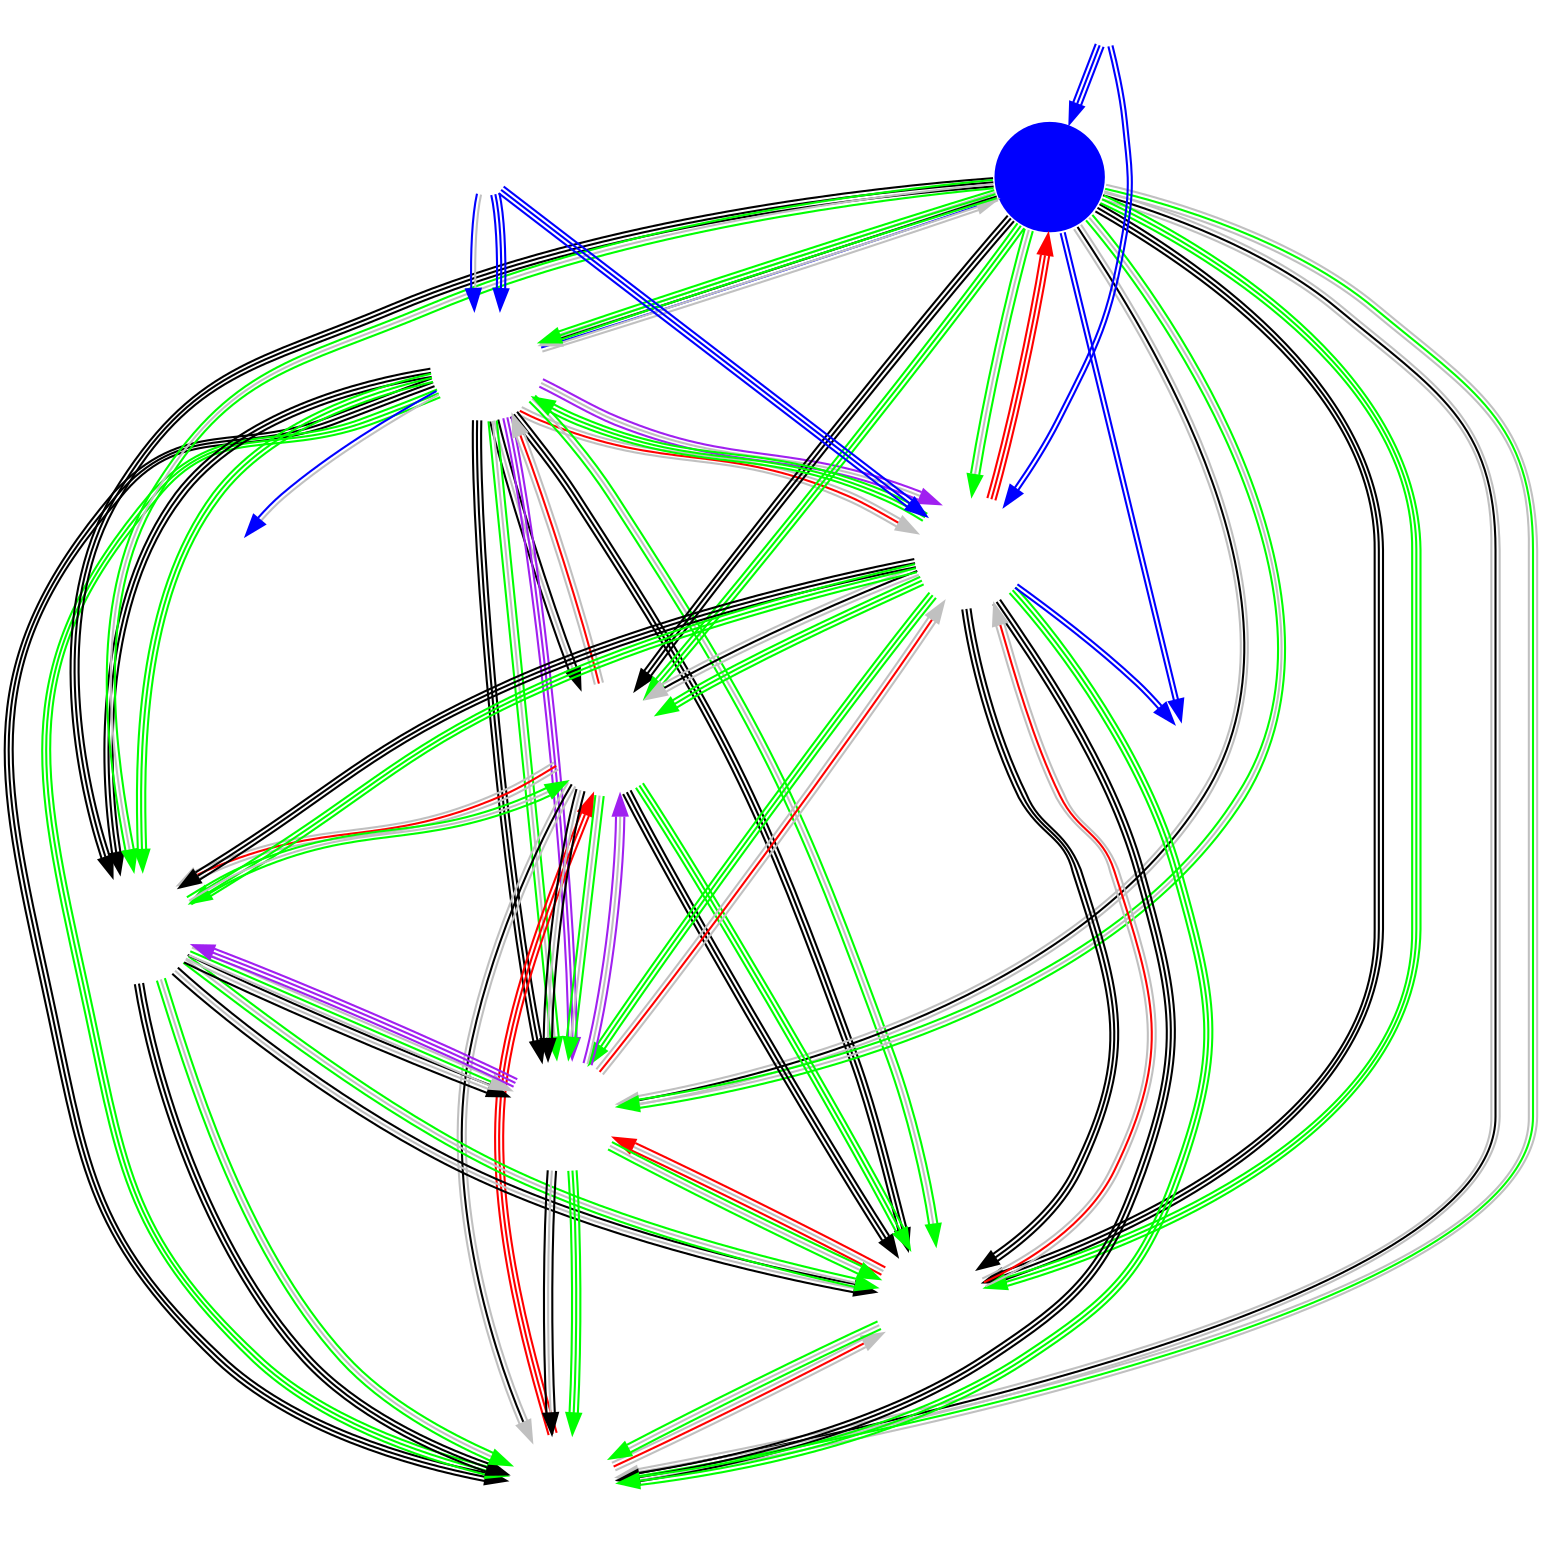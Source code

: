 digraph NA {
	node [shape=circle fixedsize=true width=.75 label="" color="white"];
	imagepath="logos/";
	T8	[image="team-8.png"];
	TS	[image="tempo-storm.png" style=filled fillcolor=blue];
	NVT	[image="naventic.png"];
	BST	[image="b-step.png"];
	GFE	[image="gale-force-esports.png"];
	NT	[image="no-tomorrow.png"];
	SSS	[image="superstars.png"];
	TF	[image="team-freedom.png"];

	/* Week 1 */
	TS	->	NVT			[ color="gray:black:gray" ]
	T8	->	NT			[ color="black:black:black" ]
	SSS	->	TF			[ color="black:gray:black" ]
	GFE	->	BST			[ color="gray:black:gray" ]
	T8	->	BST			[ color="black:gray:black" ]
	GFE	->	NVT			[ color="black:black:black" ]

	/* Week 2 */
	TS	->	TF			[ color="gray:black:gray" ]
	SSS	->	NT			[ color="black:gray:black" ]
	TS	->	BST			[ color="black:black:black" ]
	NVT	->	NT			[ /*color="gray:black:gray"*/ constraint=false color="gray:red:gray" ]
	TF	->	GFE			[ constraint=false color="gray:red:gray" ]
	T8	->	SSS			[ color="black:black:black" ]

	/* Week 3 */
	BST	->	NT			[ color="black:black:black" ]
	GFE	->	SSS			[ color="black:black:black" ]
	TF	->	NVT			[ color="black:gray:black" ]
	TS	->	T8			[ color="gray:black:gray" /*color=red constraint=false*/ ]
	T8	->	GFE			[ /*color="gray:black:gray"*/ color="gray:red:gray" constraint=false ]
	BST	->	TF			[ color="black:gray:black" ]

	/* Week 4 */
	TS	->	NT			[ color="black:black:black" ]
	SSS	->	NVT			[ color="black:black:black" ]
	BST	->	SSS			[ /*color="gray:black:gray"*/ color="gray:red:gray" constriant=false ]
	T8	->	NVT			[ color="black:black:black" ]
	GFE	->	TS			[ /*color="black:black:black"*/ color="red:red:red" constraint=false ]
	NT	->	TF			[ /*color="black:gray:black"*/ color="red:gray:red" constraint=false ]

	/* Week 5 */
	GFE	->	NT			[ color="black:black:black" ]
	BST	->	NVT			[ color="gray:black:gray" ]
	TS	->	SSS			[ color="black:black:black"  ]
	T8	->	TF			[ color="black:black:black" ]
	


	/*** Western Clash ***/
	node [ width="0.25" ]
//	TL	[image="liquid.png" style=filled fillcolor=blue ];
	FNC	[image="fnatic.png"];
	DIG	[image="dignitas.png"];
	NOM	[image="nomia.png"]
	INF	[image="infamous.png"]

	/* Upper Bracket: Round 1 */
//	TL	->	NOM	[ color="blue:gray" ]
	DIG	->	T8	[ color="blue:gray" ]
	TS	->	INF	[ color="blue:blue" ]
	FNC	->	GFE	[ color="blue:blue" ]

	/* Lower Bracket: Round 1 */
	T8	->	NOM	[ color="blue:gray" ]
	GFE	->	INF	[ color="blue:blue" ]
	
	/* Upper Bracket: Round 2 */
//	TL	->	DIG	[ color="blue:blue:blue" ]
	FNC	->	TS	[ color="blue:blue:blue" ]

	/* Lower Bracket: Round 2 */
	T8	->	TS	[ color="gray:blue:gray" constraint=false ]
	DIG	->	GFE	[ color="blue:blue:blue" ]

	/* Upper Bracket: Round 3 */
//	FNC	->	TL	[ color="blue:gray:blue" constraint=false ]

	/* Lower Bracket: Round 3 */
	DIG	->	T8	[ color="blue:blue:blue" ]

	/* Upper Bracket: Round 4 */
//	DIG	->	FNC	[ color="gray:blue:gray" constraint=false ]

	/* Lower Bracket: Round 4 */
//	DIG	->	TL	[ color="gray:blue:gray" constraint=false ]



	/* Week 6 */
	GFE	->	T8	[ color="green:green:green" ]
	NVT	->	BST	[ /*color="green:green:green"*/ color="red:red:red" constraint=false ]
	SSS	->	TF	[ color="gray:green:gray" ]
	TS	->	NT	[ color="green:green:green" ]
	NT	->	NVT	[ color="green:gray:green" ]
	TS	->	T8	[ color="green:green:green" ]

	/* Week 7 */
	GFE	->	SSS	[ color="green:green:green" ]
	BST	->	TF	[ color="green:gray:green" ]
	NT	->	GFE	[ color="gray:red:gray" constraint=false ]
	BST	->	T8	[ /*color="gray:green:gray"*/ color="gray:red:gray" constraint=false ]
	TS	->	SSS	[ color="green:gray:green" ]
	TF	->	NVT	[ color="green:green:green" ]

	/* Week 8 */
	BST	->	NT	[ color="green:green:green" ]
	TS	->	TF	[ color="green:gray:green" ]
	T8	->	SSS	[ color="green:green:green" ]
	GFE	->	NVT	[ color="green:green:green" ]
	TS	->	NVT	[ color="gray:green:gray" ]
	SSS	->	NT	[ color="green:gray:green" ]

	/* Week 9 */
	GFE	->	BST	[ color="green:green:green" ]
	T8	->	TF	[ color="green:gray:green" ]
	TF	->	NT	[ color="green:gray:green" ]
	T8	->	NVT	[ color="green:green:green" ]
	TS	->	GFE	[ color="green:gray:green" ]
	SSS	->	BST	[ color="green:gray:green" ]

	/* Week 10 */
	GFE	->	TF	[ color="green:green:green" ]
	SSS	->	NVT	[ color="green:gray:green" ]
	TS	->	BST	[ color="green:green:green" ]
	T8	->	NT	[ color="green:gray:green" ]

	/* Playoffs */
	TF	->	BST	[ color="purple:gray:purple" ]
	TF	->	SSS	[ color="purple:purple:purple" ]
	T8	->	TF	[ color="purple:purple:purple" ]
	T8	->	GFE	[ color="purple:gray:purple" ]

	edge [ color="gray" dir="none" constraint="false" style="dashed"]
	
}
